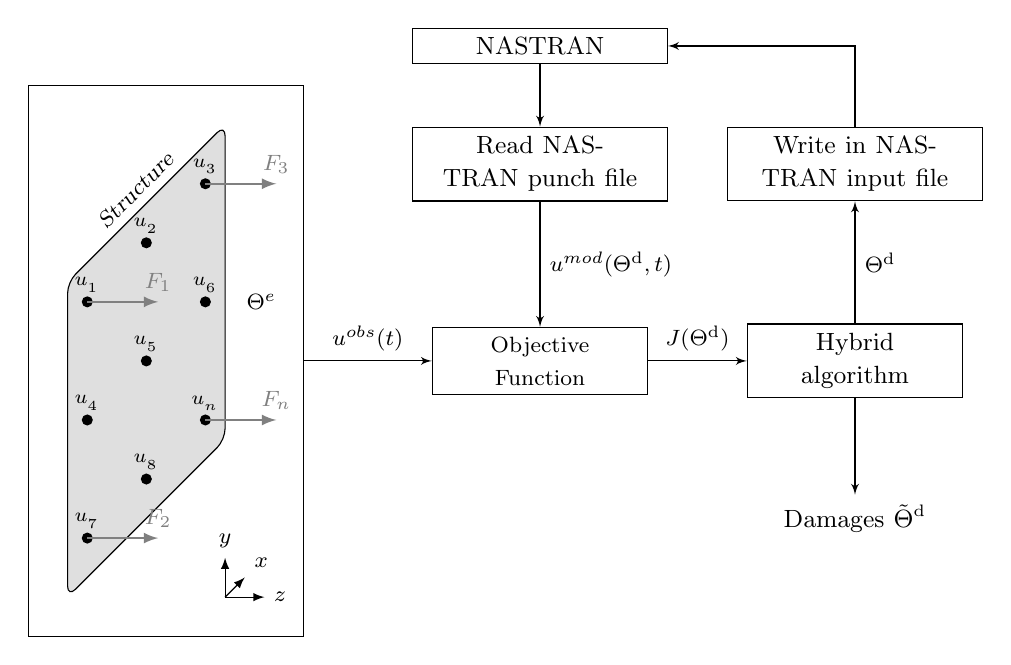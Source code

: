 \begin{tikzpicture}
\tikzset{force/.style={-latex,ultra thick}}
\draw [fill=white] (1.5,-3.5) rectangle (5,3.5);
\filldraw[fill=lightgray!50,rounded corners] (2,-3) -- (2,1) -- (4,3) -- (4,-1) -- cycle;
\draw[-latex] (4,-3) -- (4,-2.5)node[anchor=south] {\footnotesize $y$};
\draw[-latex] (4,-3) -- (4.25,-2.75)node[anchor=south west] {\footnotesize $x$};
\draw[-latex] (4,-3) -- (4.5,-3)node[anchor=west] {\footnotesize $z$};
\fill (2.25,0.75) circle[radius=2pt] node[anchor=south] {} node[anchor=south] {\scriptsize $u_{_1}$};
\fill (3,1.5) circle[radius=2pt] node[anchor=south] {} node[anchor=south] {\scriptsize $u_{_2}$};
\fill (3.75,2.25) circle[radius=2pt] node[anchor=south] {} node[anchor=south] {\scriptsize $u_{_3}$};
\fill (2.25,-0.75) circle[radius=2pt] node[anchor=south] {} node[anchor=south] {\scriptsize $u_{_4}$};
\fill (3,0) circle[radius=2pt] node[anchor=center, text width = 2.5cm, align=center] {}node[anchor=south] {\scriptsize $u_{_5}$};
\fill (3.75,0.75) circle[radius=2pt] node[anchor=south] {} node[anchor=south] {\scriptsize $u_{_6}$};
\fill (2.25,-2.25) circle[radius=2pt] node[anchor=south] {}node[anchor=south] {\scriptsize $u_{_7}$};
\fill (3,-1.5) circle[radius=2pt] node[anchor=south] {} node[anchor=south] {\scriptsize $u_{_8}$};
\fill (3.75,-0.75) circle[radius=2pt] node[anchor=south] {}node[anchor=south] {\scriptsize $u_{_n}$};
\path (2,1) -- node[anchor=south,sloped,xslant=.2, font=\footnotesize] {Structure} (4,3);
\draw ((4.15,0.75) node[anchor=west, font=\footnotesize] {$\Theta^{ e}$};
\draw[-latex,thick, gray] (2.25,0.75) -- (3.15,0.75) node[anchor=south] {\footnotesize $F_1$};
\draw[-latex,thick, gray] (2.25,-2.25) -- (3.15,-2.25) node[anchor=south] {\footnotesize $F_2$};
\draw[-latex,thick, gray] (3.75,2.25) -- (4.65,2.25) node[anchor=south] {\footnotesize $F_3$};
\draw[-latex,thick, gray] (3.75,-0.75) -- (4.65,-0.75) node[anchor=south] {\footnotesize $F_n$};
\coordinate (str) at (5,0);
\node[draw, align=center, rectangle, right of=str, text width = 2.5cm, node distance=3cm] (residual) {{\footnotesize Objective Function}};
\node[draw, align=center, rectangle, above of=residual, text width = 3cm, node distance=2.5cm] (outnastran) {\small Read NASTRAN punch file};
\node[draw, align=center, rectangle, above of=outnastran, text width = 3cm, node distance=1.5cm] (data) {\small NASTRAN};
\node[draw, align=center, rectangle, right of=residual, text width = 2.5cm, node distance=4.0cm] (algorithm) {\small Hybrid \\ algorithm};
\node[draw, align=center, rectangle, above of=algorithm, text width = 3cm, node distance=2.5cm] (innastran) {\small Write in NASTRAN input file};
\node[align=center, below of=algorithm, text width = 2cm, node distance=2cm] (damage) {\small Damages $\tilde{\Theta}^{\rm d}$};
\coordinate (A) at (data -| algorithm);
\draw [-latex'] (str) -- (residual) node [midway, above] {\footnotesize $u^{{obs}}(t)$};
\draw [-latex'] (residual) -- (algorithm) node [midway, above] {\footnotesize $J({\Theta^{\rm d}})$};
\draw [-latex'] (innastran.north) -- (A) -- (data.east);
\path [draw, -latex'] (data) -- (outnastran);
\path [draw, -latex'] (algorithm) -- (innastran) node [midway, right] {\footnotesize $\Theta^{\rm d}$};
\path [draw, -latex'] (outnastran) -- node [right] {\footnotesize $u^{{mod}}(\Theta^{\rm d}, t)$}(residual);
\draw [-latex'] (algorithm.south) -- (damage.north) node [midway, below, text width = 2.5cm] {\footnotesize };
\end{tikzpicture}